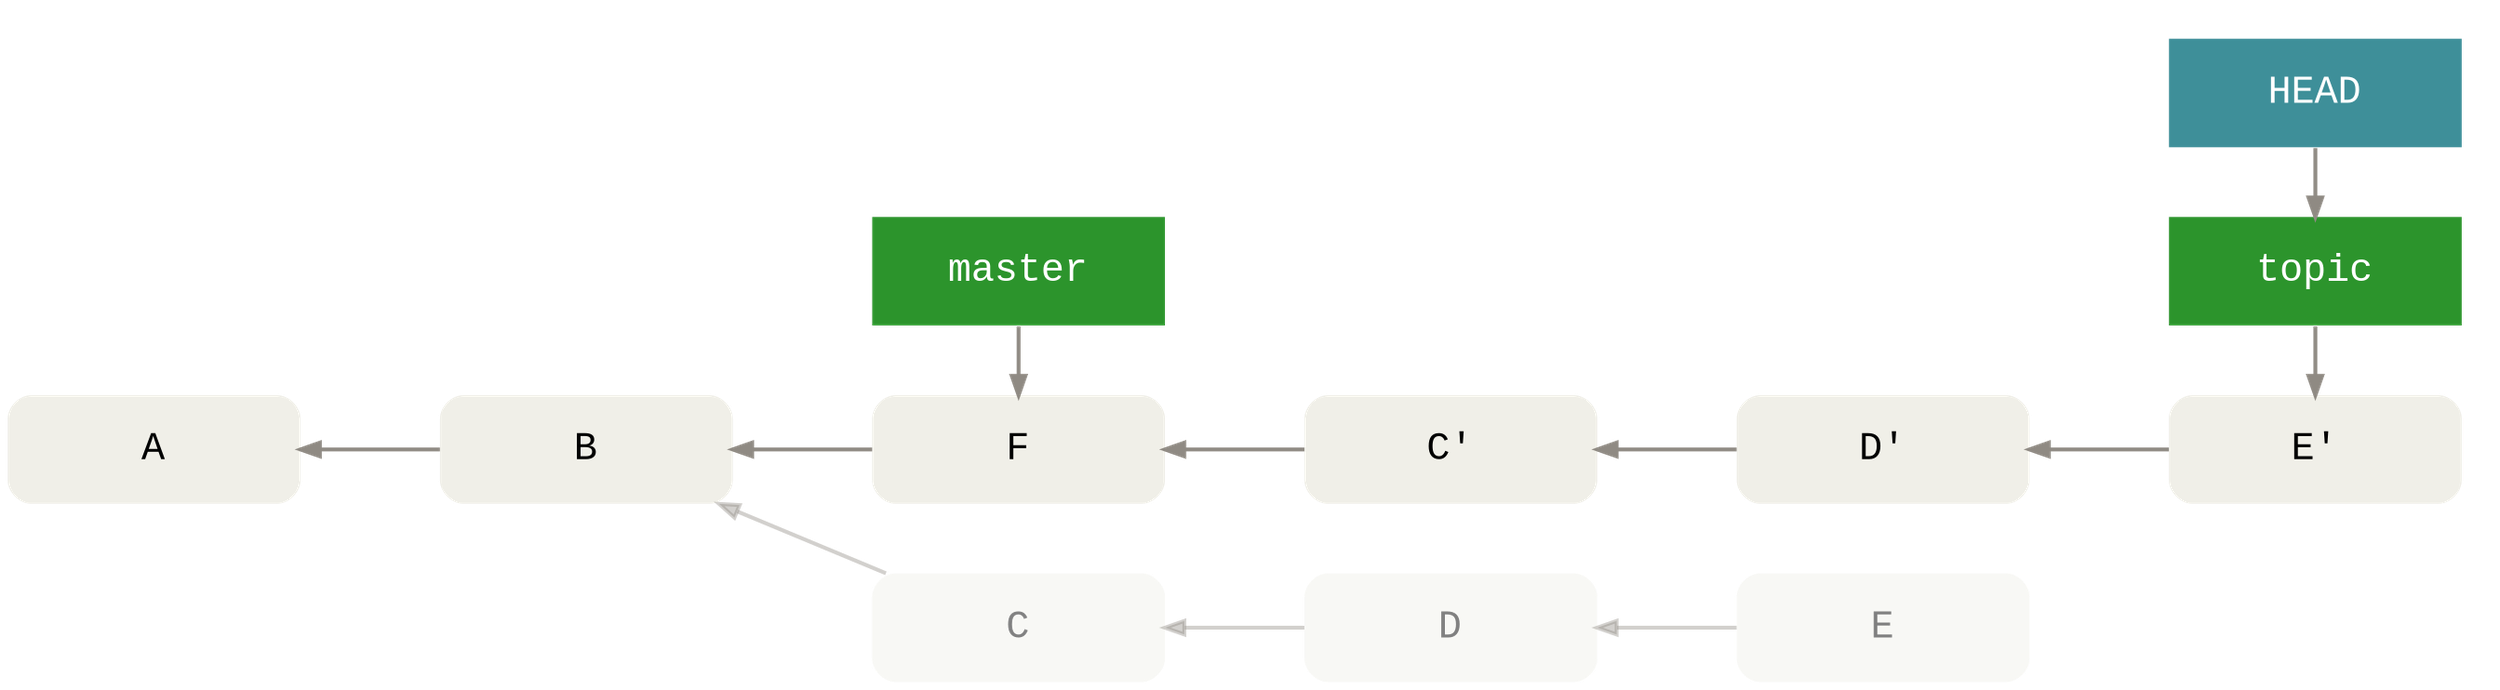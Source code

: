 digraph Git {
  bgcolor="transparent"

  rankdir=LR
  ranksep=1
  nodesep=.5

  edge [color="#8f8a83"
        penwidth=2
        dir="back"]
  node [shape=box
        fontname="Menlo, Monaco, Consolas, Lucida Console, Courier New, monospace"
        fontsize=20
        margin=".2,.23"
        width=2.1
        penwidth=0]

  node [style="rounded,filled"
        fillcolor="#f0efe8"]
  node [group=master]
  Cr [label="C'"]
  Dr [label="D'"]
  Er [label="E'"]
  A -> B -> F -> Cr -> Dr -> Er

  node [style="filled"
        fontcolor="#ffffff"
        fillcolor="#2c942c"]
  HEAD [fillcolor="#3e8f99"]

  subgraph cluster_topic {
    color=invis
    {
      rank=same
      Er -> topic -> HEAD
    }
  }

  subgraph cluster_master {
    color=invis
    {
      rank=same
      F -> master
    }
  }

  node [style="rounded,filled"
        group=topic
        fillcolor="#f0efe864"
        fontcolor="#7f7f7f"]
  edge [color="#8f8a8364"]
  B -> C -> D -> E
}
